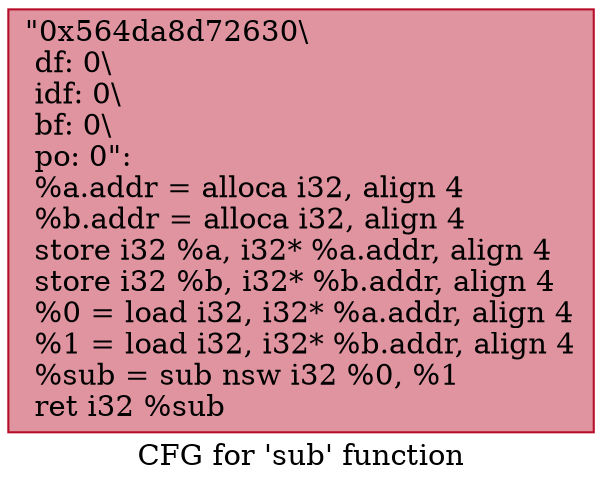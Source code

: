 digraph "CFG for 'sub' function" {
	label="CFG for 'sub' function";

	Node0x564da8d72630 [shape=record,color="#b70d28ff", style=filled, fillcolor="#b70d2870",label="{\"0x564da8d72630\\\l df: 0\\\l idf: 0\\\l bf: 0\\\l po: 0\":\l  %a.addr = alloca i32, align 4\l  %b.addr = alloca i32, align 4\l  store i32 %a, i32* %a.addr, align 4\l  store i32 %b, i32* %b.addr, align 4\l  %0 = load i32, i32* %a.addr, align 4\l  %1 = load i32, i32* %b.addr, align 4\l  %sub = sub nsw i32 %0, %1\l  ret i32 %sub\l}"];
}

